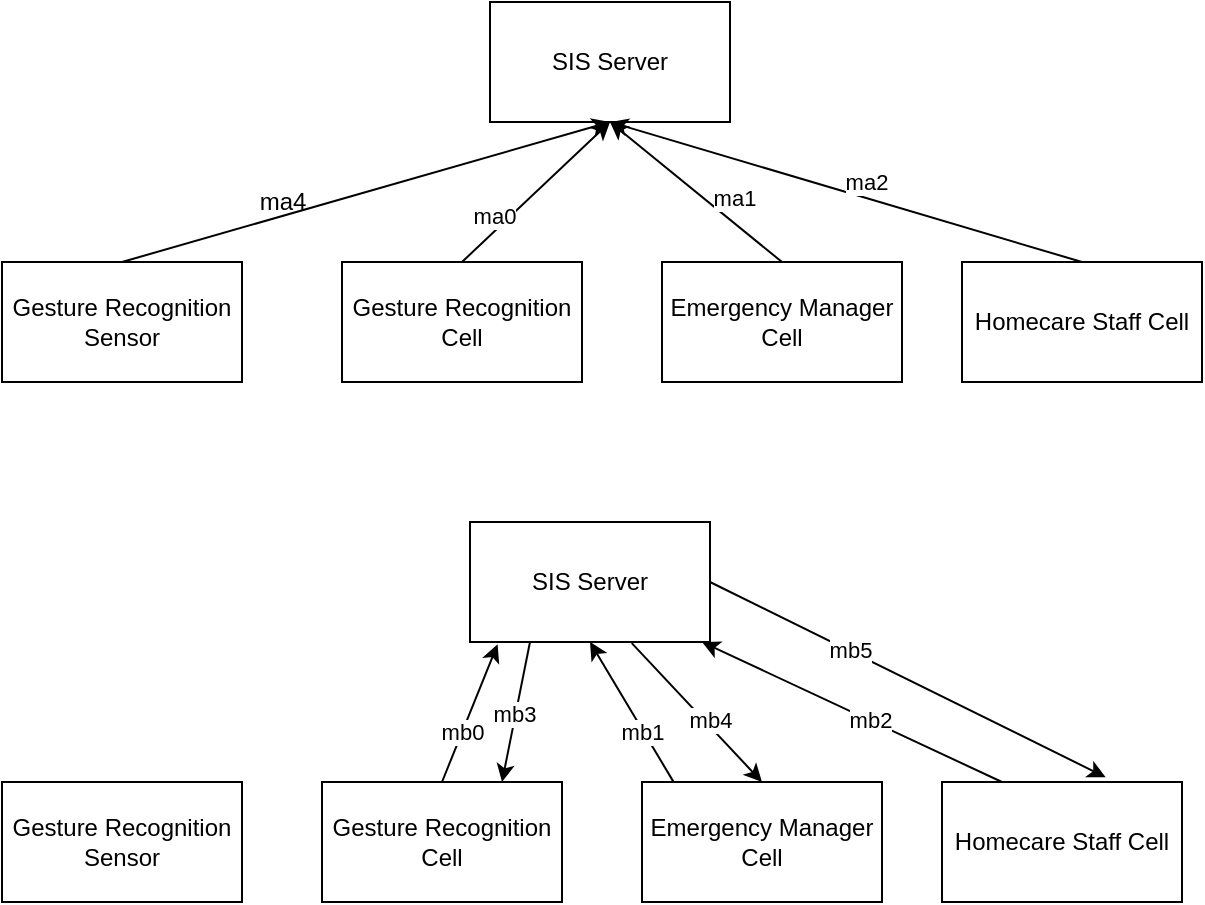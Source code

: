 <mxfile version="20.3.7" type="github">
  <diagram id="GIA1IqMFzXrZf6Obuekx" name="第 1 页">
    <mxGraphModel dx="560" dy="575" grid="1" gridSize="10" guides="1" tooltips="1" connect="1" arrows="1" fold="1" page="1" pageScale="1" pageWidth="827" pageHeight="1169" math="0" shadow="0">
      <root>
        <mxCell id="0" />
        <mxCell id="1" parent="0" />
        <mxCell id="np_34gke2Vjaqlr29Jzn-1" value="SIS Server" style="rounded=0;whiteSpace=wrap;html=1;" vertex="1" parent="1">
          <mxGeometry x="294" y="260" width="120" height="60" as="geometry" />
        </mxCell>
        <mxCell id="np_34gke2Vjaqlr29Jzn-2" value="Gesture Recognition Sensor" style="rounded=0;whiteSpace=wrap;html=1;" vertex="1" parent="1">
          <mxGeometry x="50" y="390" width="120" height="60" as="geometry" />
        </mxCell>
        <mxCell id="np_34gke2Vjaqlr29Jzn-3" value="Gesture Recognition Cell" style="rounded=0;whiteSpace=wrap;html=1;" vertex="1" parent="1">
          <mxGeometry x="220" y="390" width="120" height="60" as="geometry" />
        </mxCell>
        <mxCell id="np_34gke2Vjaqlr29Jzn-4" value="Emergency Manager Cell" style="rounded=0;whiteSpace=wrap;html=1;" vertex="1" parent="1">
          <mxGeometry x="380" y="390" width="120" height="60" as="geometry" />
        </mxCell>
        <mxCell id="np_34gke2Vjaqlr29Jzn-5" value="Homecare Staff Cell" style="rounded=0;whiteSpace=wrap;html=1;" vertex="1" parent="1">
          <mxGeometry x="530" y="390" width="120" height="60" as="geometry" />
        </mxCell>
        <mxCell id="np_34gke2Vjaqlr29Jzn-6" value="" style="endArrow=classic;html=1;rounded=0;exitX=0.5;exitY=0;exitDx=0;exitDy=0;entryX=0.5;entryY=1;entryDx=0;entryDy=0;" edge="1" parent="1" source="np_34gke2Vjaqlr29Jzn-2" target="np_34gke2Vjaqlr29Jzn-1">
          <mxGeometry width="50" height="50" relative="1" as="geometry">
            <mxPoint x="140" y="360" as="sourcePoint" />
            <mxPoint x="190" y="310" as="targetPoint" />
          </mxGeometry>
        </mxCell>
        <mxCell id="np_34gke2Vjaqlr29Jzn-7" value="" style="endArrow=classic;html=1;rounded=0;exitX=0.5;exitY=0;exitDx=0;exitDy=0;entryX=0.5;entryY=1;entryDx=0;entryDy=0;" edge="1" parent="1" source="np_34gke2Vjaqlr29Jzn-3" target="np_34gke2Vjaqlr29Jzn-1">
          <mxGeometry width="50" height="50" relative="1" as="geometry">
            <mxPoint x="120" y="400" as="sourcePoint" />
            <mxPoint x="364" y="330" as="targetPoint" />
          </mxGeometry>
        </mxCell>
        <mxCell id="np_34gke2Vjaqlr29Jzn-20" value="ma0" style="edgeLabel;html=1;align=center;verticalAlign=middle;resizable=0;points=[];" vertex="1" connectable="0" parent="np_34gke2Vjaqlr29Jzn-7">
          <mxGeometry x="-0.451" y="6" relative="1" as="geometry">
            <mxPoint as="offset" />
          </mxGeometry>
        </mxCell>
        <mxCell id="np_34gke2Vjaqlr29Jzn-8" value="" style="endArrow=classic;html=1;rounded=0;exitX=0.5;exitY=0;exitDx=0;exitDy=0;entryX=0.5;entryY=1;entryDx=0;entryDy=0;" edge="1" parent="1" source="np_34gke2Vjaqlr29Jzn-4" target="np_34gke2Vjaqlr29Jzn-1">
          <mxGeometry width="50" height="50" relative="1" as="geometry">
            <mxPoint x="130" y="410" as="sourcePoint" />
            <mxPoint x="374" y="340" as="targetPoint" />
          </mxGeometry>
        </mxCell>
        <mxCell id="np_34gke2Vjaqlr29Jzn-21" value="ma1" style="edgeLabel;html=1;align=center;verticalAlign=middle;resizable=0;points=[];" vertex="1" connectable="0" parent="np_34gke2Vjaqlr29Jzn-8">
          <mxGeometry x="-0.299" y="-10" relative="1" as="geometry">
            <mxPoint as="offset" />
          </mxGeometry>
        </mxCell>
        <mxCell id="np_34gke2Vjaqlr29Jzn-9" value="" style="endArrow=classic;html=1;rounded=0;exitX=0.5;exitY=0;exitDx=0;exitDy=0;entryX=0.5;entryY=1;entryDx=0;entryDy=0;" edge="1" parent="1" source="np_34gke2Vjaqlr29Jzn-5" target="np_34gke2Vjaqlr29Jzn-1">
          <mxGeometry width="50" height="50" relative="1" as="geometry">
            <mxPoint x="140" y="420" as="sourcePoint" />
            <mxPoint x="384" y="350" as="targetPoint" />
          </mxGeometry>
        </mxCell>
        <mxCell id="np_34gke2Vjaqlr29Jzn-22" value="ma2" style="edgeLabel;html=1;align=center;verticalAlign=middle;resizable=0;points=[];" vertex="1" connectable="0" parent="np_34gke2Vjaqlr29Jzn-9">
          <mxGeometry x="-0.065" y="-8" relative="1" as="geometry">
            <mxPoint as="offset" />
          </mxGeometry>
        </mxCell>
        <mxCell id="np_34gke2Vjaqlr29Jzn-10" value="SIS Server" style="rounded=0;whiteSpace=wrap;html=1;" vertex="1" parent="1">
          <mxGeometry x="284" y="520" width="120" height="60" as="geometry" />
        </mxCell>
        <mxCell id="np_34gke2Vjaqlr29Jzn-11" value="Gesture Recognition Cell" style="rounded=0;whiteSpace=wrap;html=1;" vertex="1" parent="1">
          <mxGeometry x="210" y="650" width="120" height="60" as="geometry" />
        </mxCell>
        <mxCell id="np_34gke2Vjaqlr29Jzn-12" value="Emergency Manager Cell" style="rounded=0;whiteSpace=wrap;html=1;" vertex="1" parent="1">
          <mxGeometry x="370" y="650" width="120" height="60" as="geometry" />
        </mxCell>
        <mxCell id="np_34gke2Vjaqlr29Jzn-13" value="Homecare Staff Cell" style="rounded=0;whiteSpace=wrap;html=1;" vertex="1" parent="1">
          <mxGeometry x="520" y="650" width="120" height="60" as="geometry" />
        </mxCell>
        <mxCell id="np_34gke2Vjaqlr29Jzn-15" value="" style="endArrow=classic;html=1;rounded=0;exitX=0.5;exitY=0;exitDx=0;exitDy=0;entryX=0.115;entryY=1.019;entryDx=0;entryDy=0;entryPerimeter=0;" edge="1" parent="1" source="np_34gke2Vjaqlr29Jzn-11" target="np_34gke2Vjaqlr29Jzn-10">
          <mxGeometry width="50" height="50" relative="1" as="geometry">
            <mxPoint x="110" y="660" as="sourcePoint" />
            <mxPoint x="354" y="590" as="targetPoint" />
          </mxGeometry>
        </mxCell>
        <mxCell id="np_34gke2Vjaqlr29Jzn-16" value="" style="endArrow=classic;html=1;rounded=0;exitX=0.132;exitY=0.001;exitDx=0;exitDy=0;entryX=0.5;entryY=1;entryDx=0;entryDy=0;exitPerimeter=0;" edge="1" parent="1" source="np_34gke2Vjaqlr29Jzn-12" target="np_34gke2Vjaqlr29Jzn-10">
          <mxGeometry width="50" height="50" relative="1" as="geometry">
            <mxPoint x="120" y="670" as="sourcePoint" />
            <mxPoint x="364" y="600" as="targetPoint" />
          </mxGeometry>
        </mxCell>
        <mxCell id="np_34gke2Vjaqlr29Jzn-17" value="" style="endArrow=classic;html=1;rounded=0;exitX=0.25;exitY=0;exitDx=0;exitDy=0;" edge="1" parent="1" source="np_34gke2Vjaqlr29Jzn-13">
          <mxGeometry width="50" height="50" relative="1" as="geometry">
            <mxPoint x="130" y="680" as="sourcePoint" />
            <mxPoint x="400" y="580" as="targetPoint" />
          </mxGeometry>
        </mxCell>
        <mxCell id="np_34gke2Vjaqlr29Jzn-18" value="Gesture Recognition Sensor" style="rounded=0;whiteSpace=wrap;html=1;" vertex="1" parent="1">
          <mxGeometry x="50" y="650" width="120" height="60" as="geometry" />
        </mxCell>
        <mxCell id="np_34gke2Vjaqlr29Jzn-19" value="ma4" style="text;html=1;align=center;verticalAlign=middle;resizable=0;points=[];autosize=1;strokeColor=none;fillColor=none;" vertex="1" parent="1">
          <mxGeometry x="165" y="345" width="50" height="30" as="geometry" />
        </mxCell>
        <mxCell id="np_34gke2Vjaqlr29Jzn-23" value="" style="endArrow=classic;html=1;rounded=0;exitX=0.25;exitY=1;exitDx=0;exitDy=0;entryX=0.75;entryY=0;entryDx=0;entryDy=0;" edge="1" parent="1" source="np_34gke2Vjaqlr29Jzn-10" target="np_34gke2Vjaqlr29Jzn-11">
          <mxGeometry width="50" height="50" relative="1" as="geometry">
            <mxPoint x="153" y="590" as="sourcePoint" />
            <mxPoint x="227" y="520" as="targetPoint" />
          </mxGeometry>
        </mxCell>
        <mxCell id="np_34gke2Vjaqlr29Jzn-24" value="" style="endArrow=classic;html=1;rounded=0;exitX=0.674;exitY=1.009;exitDx=0;exitDy=0;entryX=0.5;entryY=0;entryDx=0;entryDy=0;exitPerimeter=0;" edge="1" parent="1" source="np_34gke2Vjaqlr29Jzn-10" target="np_34gke2Vjaqlr29Jzn-12">
          <mxGeometry width="50" height="50" relative="1" as="geometry">
            <mxPoint x="536" y="550" as="sourcePoint" />
            <mxPoint x="480" y="480" as="targetPoint" />
          </mxGeometry>
        </mxCell>
        <mxCell id="np_34gke2Vjaqlr29Jzn-28" value="mb1" style="edgeLabel;html=1;align=center;verticalAlign=middle;resizable=0;points=[];" vertex="1" connectable="0" parent="np_34gke2Vjaqlr29Jzn-24">
          <mxGeometry x="0.138" y="7" relative="1" as="geometry">
            <mxPoint x="-37" y="10" as="offset" />
          </mxGeometry>
        </mxCell>
        <mxCell id="np_34gke2Vjaqlr29Jzn-32" value="mb0" style="edgeLabel;html=1;align=center;verticalAlign=middle;resizable=0;points=[];" vertex="1" connectable="0" parent="1">
          <mxGeometry x="280.0" y="624.997" as="geometry" />
        </mxCell>
        <mxCell id="np_34gke2Vjaqlr29Jzn-33" value="mb3" style="edgeLabel;html=1;align=center;verticalAlign=middle;resizable=0;points=[];" vertex="1" connectable="0" parent="1">
          <mxGeometry x="380.0" y="645.147" as="geometry">
            <mxPoint x="-74" y="-29" as="offset" />
          </mxGeometry>
        </mxCell>
        <mxCell id="np_34gke2Vjaqlr29Jzn-34" value="mb4" style="edgeLabel;html=1;align=center;verticalAlign=middle;resizable=0;points=[];" vertex="1" connectable="0" parent="1">
          <mxGeometry x="399.92" y="659.997" as="geometry">
            <mxPoint x="4" y="-41" as="offset" />
          </mxGeometry>
        </mxCell>
        <mxCell id="np_34gke2Vjaqlr29Jzn-35" value="" style="endArrow=classic;html=1;rounded=0;exitX=1;exitY=0.5;exitDx=0;exitDy=0;entryX=0.682;entryY=-0.04;entryDx=0;entryDy=0;entryPerimeter=0;" edge="1" parent="1" source="np_34gke2Vjaqlr29Jzn-10" target="np_34gke2Vjaqlr29Jzn-13">
          <mxGeometry width="50" height="50" relative="1" as="geometry">
            <mxPoint x="620" y="570" as="sourcePoint" />
            <mxPoint x="440" y="500" as="targetPoint" />
          </mxGeometry>
        </mxCell>
        <mxCell id="np_34gke2Vjaqlr29Jzn-37" value="mb2" style="edgeLabel;html=1;align=center;verticalAlign=middle;resizable=0;points=[];" vertex="1" connectable="0" parent="1">
          <mxGeometry x="480.0" y="659.997" as="geometry">
            <mxPoint x="4" y="-41" as="offset" />
          </mxGeometry>
        </mxCell>
        <mxCell id="np_34gke2Vjaqlr29Jzn-38" value="mb5" style="edgeLabel;html=1;align=center;verticalAlign=middle;resizable=0;points=[];" vertex="1" connectable="0" parent="1">
          <mxGeometry x="470.0" y="624.997" as="geometry">
            <mxPoint x="4" y="-41" as="offset" />
          </mxGeometry>
        </mxCell>
      </root>
    </mxGraphModel>
  </diagram>
</mxfile>

